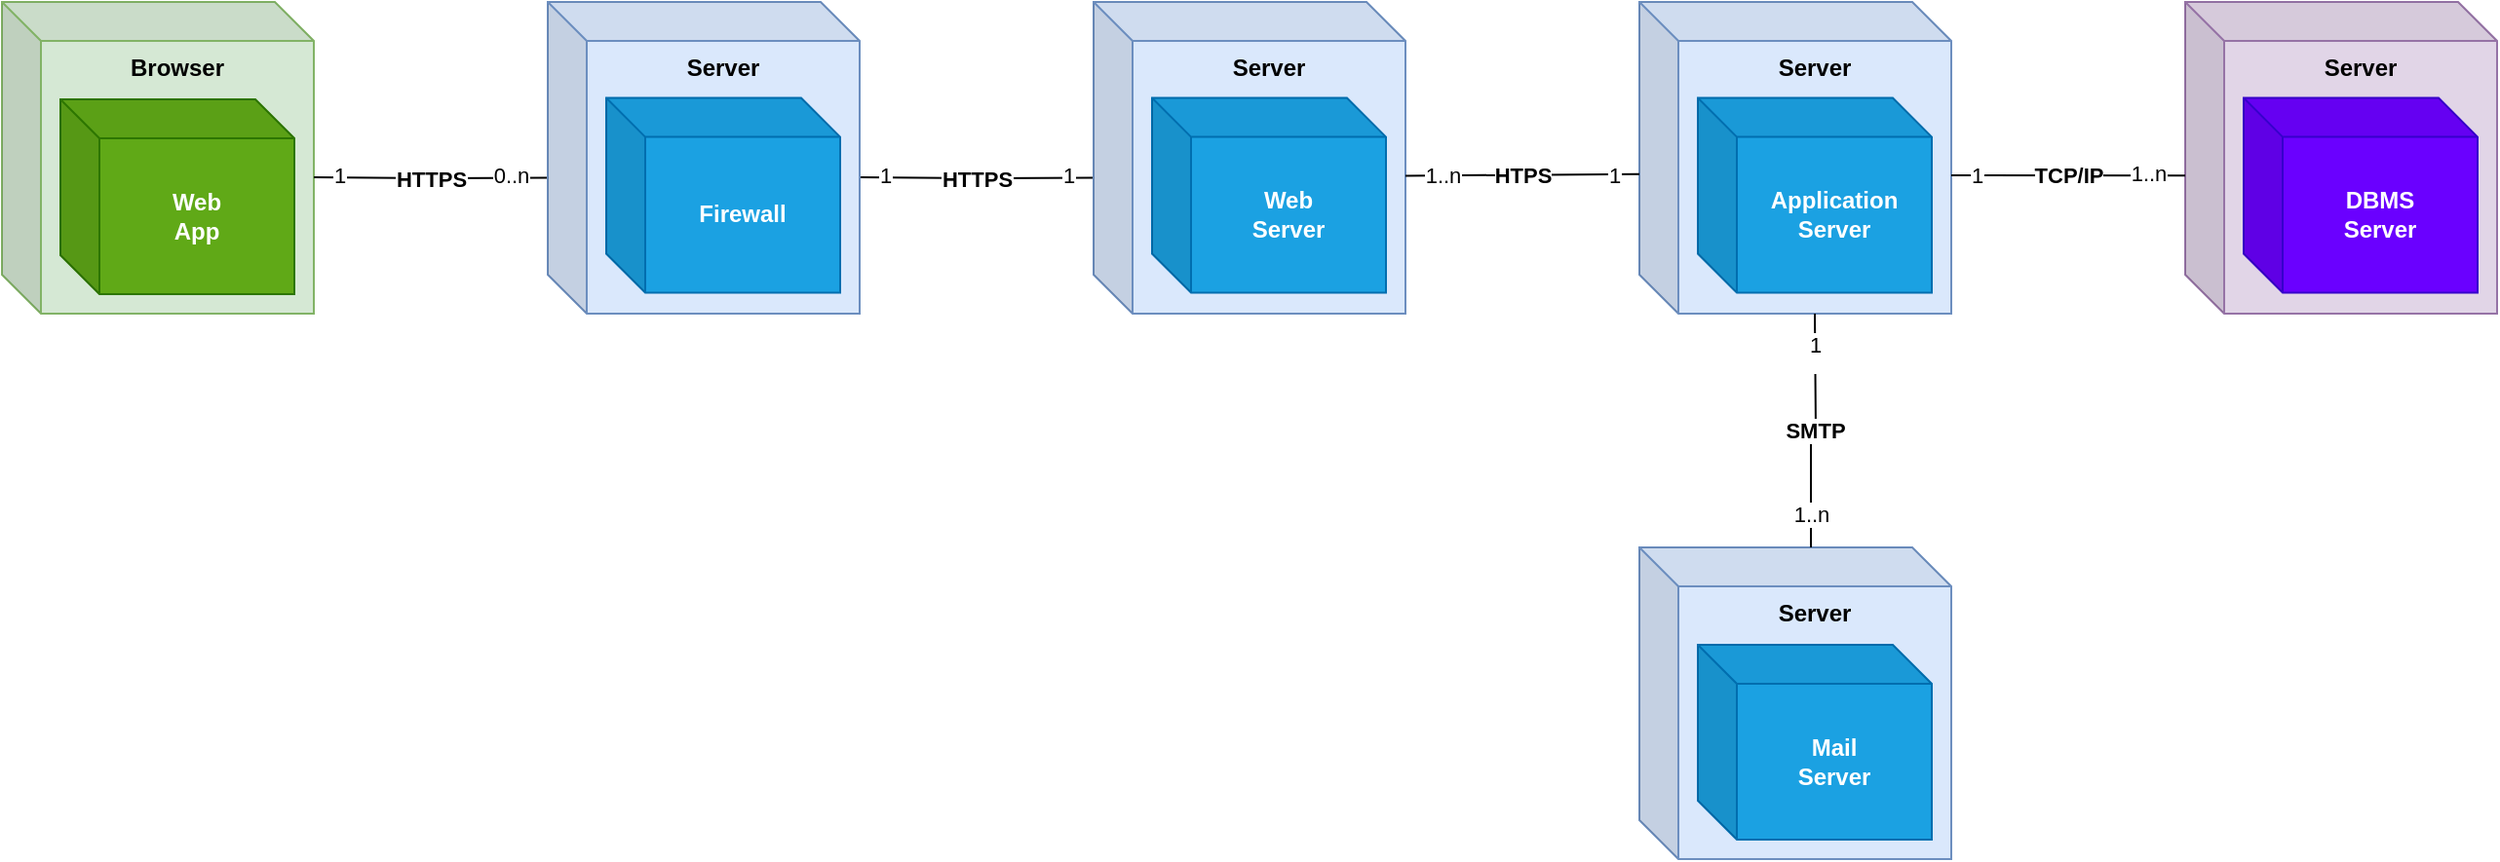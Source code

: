 <mxfile version="26.0.2">
  <diagram name="Page-1" id="yptXE0Pd9GMKNwMPnDEE">
    <mxGraphModel grid="1" page="1" gridSize="10" guides="1" tooltips="1" connect="1" arrows="1" fold="1" pageScale="1" pageWidth="827" pageHeight="1169" math="0" shadow="0">
      <root>
        <mxCell id="0" />
        <mxCell id="1" parent="0" />
        <mxCell id="eLgvvsJAykHKpLOrlby8-1" value="&lt;b&gt;Browser&lt;/b&gt;" style="shape=cube;whiteSpace=wrap;html=1;boundedLbl=1;backgroundOutline=1;darkOpacity=0.05;darkOpacity2=0.1;fillColor=#d5e8d4;strokeColor=#82b366;verticalAlign=top;" vertex="1" parent="1">
          <mxGeometry x="40" y="40" width="160" height="160" as="geometry" />
        </mxCell>
        <mxCell id="eLgvvsJAykHKpLOrlby8-7" value="&lt;b&gt;Web&lt;/b&gt;&lt;div&gt;&lt;b&gt;App&lt;/b&gt;&lt;/div&gt;" style="shape=cube;whiteSpace=wrap;html=1;boundedLbl=1;backgroundOutline=1;darkOpacity=0.05;darkOpacity2=0.1;fillColor=#60a917;strokeColor=#2D7600;fontColor=#ffffff;" vertex="1" parent="1">
          <mxGeometry x="70" y="90" width="120" height="100" as="geometry" />
        </mxCell>
        <mxCell id="c5ruMtrLdaXCnZveFurz-46" style="edgeStyle=orthogonalEdgeStyle;rounded=0;orthogonalLoop=1;jettySize=auto;html=1;exitX=0;exitY=0;exitDx=200;exitDy=100;exitPerimeter=0;entryX=0;entryY=0.557;entryDx=0;entryDy=0;entryPerimeter=0;endArrow=none;endFill=0;" edge="1" parent="1">
          <mxGeometry relative="1" as="geometry">
            <mxPoint x="480" y="129.97" as="sourcePoint" />
            <mxPoint x="600.0" y="130.23" as="targetPoint" />
          </mxGeometry>
        </mxCell>
        <mxCell id="c5ruMtrLdaXCnZveFurz-47" value="1" style="edgeLabel;html=1;align=center;verticalAlign=middle;resizable=0;points=[];" connectable="0" vertex="1" parent="c5ruMtrLdaXCnZveFurz-46">
          <mxGeometry x="-0.784" relative="1" as="geometry">
            <mxPoint y="-1" as="offset" />
          </mxGeometry>
        </mxCell>
        <mxCell id="c5ruMtrLdaXCnZveFurz-48" value="HTTPS" style="edgeLabel;html=1;align=center;verticalAlign=middle;resizable=0;points=[];fontStyle=1" connectable="0" vertex="1" parent="c5ruMtrLdaXCnZveFurz-46">
          <mxGeometry x="-0.131" relative="1" as="geometry">
            <mxPoint x="8" as="offset" />
          </mxGeometry>
        </mxCell>
        <mxCell id="c5ruMtrLdaXCnZveFurz-49" value="&lt;b&gt;Server&lt;/b&gt;" style="shape=cube;whiteSpace=wrap;html=1;boundedLbl=1;backgroundOutline=1;darkOpacity=0.05;darkOpacity2=0.1;fillColor=#dae8fc;strokeColor=#6c8ebf;verticalAlign=top;" vertex="1" parent="1">
          <mxGeometry x="600" y="40" width="160" height="160" as="geometry" />
        </mxCell>
        <mxCell id="c5ruMtrLdaXCnZveFurz-50" value="&lt;b&gt;Web&lt;/b&gt;&lt;div&gt;&lt;b&gt;Server&lt;/b&gt;&lt;/div&gt;" style="shape=cube;whiteSpace=wrap;html=1;boundedLbl=1;backgroundOutline=1;darkOpacity=0.05;darkOpacity2=0.1;fillColor=#1ba1e2;strokeColor=#006EAF;fontColor=#ffffff;" vertex="1" parent="1">
          <mxGeometry x="630" y="89.27" width="120" height="100" as="geometry" />
        </mxCell>
        <mxCell id="c5ruMtrLdaXCnZveFurz-51" value="&lt;b&gt;Server&lt;/b&gt;" style="shape=cube;whiteSpace=wrap;html=1;boundedLbl=1;backgroundOutline=1;darkOpacity=0.05;darkOpacity2=0.1;fillColor=#dae8fc;strokeColor=#6c8ebf;verticalAlign=top;" vertex="1" parent="1">
          <mxGeometry x="880" y="40" width="160" height="160" as="geometry" />
        </mxCell>
        <mxCell id="c5ruMtrLdaXCnZveFurz-52" value="&lt;b&gt;Application&lt;/b&gt;&lt;div&gt;&lt;b&gt;Server&lt;/b&gt;&lt;/div&gt;" style="shape=cube;whiteSpace=wrap;html=1;boundedLbl=1;backgroundOutline=1;darkOpacity=0.05;darkOpacity2=0.1;fillColor=#1ba1e2;strokeColor=#006EAF;fontColor=#ffffff;" vertex="1" parent="1">
          <mxGeometry x="910" y="89.27" width="120" height="100" as="geometry" />
        </mxCell>
        <mxCell id="c5ruMtrLdaXCnZveFurz-53" value="&lt;b&gt;Server&lt;/b&gt;" style="shape=cube;whiteSpace=wrap;html=1;boundedLbl=1;backgroundOutline=1;darkOpacity=0.05;darkOpacity2=0.1;fillColor=#dae8fc;strokeColor=#6c8ebf;verticalAlign=top;" vertex="1" parent="1">
          <mxGeometry x="880" y="320" width="160" height="160" as="geometry" />
        </mxCell>
        <mxCell id="c5ruMtrLdaXCnZveFurz-54" value="&lt;b&gt;Mail&lt;/b&gt;&lt;div&gt;&lt;b&gt;Server&lt;/b&gt;&lt;/div&gt;" style="shape=cube;whiteSpace=wrap;html=1;boundedLbl=1;backgroundOutline=1;darkOpacity=0.05;darkOpacity2=0.1;fillColor=#1ba1e2;strokeColor=#006EAF;fontColor=#ffffff;" vertex="1" parent="1">
          <mxGeometry x="910" y="370" width="120" height="100" as="geometry" />
        </mxCell>
        <mxCell id="c5ruMtrLdaXCnZveFurz-55" value="&lt;b&gt;Server&lt;/b&gt;" style="shape=cube;whiteSpace=wrap;html=1;boundedLbl=1;backgroundOutline=1;darkOpacity=0.05;darkOpacity2=0.1;fillColor=#e1d5e7;strokeColor=#9673a6;verticalAlign=top;" vertex="1" parent="1">
          <mxGeometry x="1160" y="40" width="160" height="160" as="geometry" />
        </mxCell>
        <mxCell id="c5ruMtrLdaXCnZveFurz-56" value="&lt;b&gt;DBMS&lt;/b&gt;&lt;div&gt;&lt;b&gt;Server&lt;/b&gt;&lt;/div&gt;" style="shape=cube;whiteSpace=wrap;html=1;boundedLbl=1;backgroundOutline=1;darkOpacity=0.05;darkOpacity2=0.1;fillColor=#6a00ff;strokeColor=#3700CC;fontColor=#ffffff;" vertex="1" parent="1">
          <mxGeometry x="1190" y="89.27" width="120" height="100" as="geometry" />
        </mxCell>
        <mxCell id="c5ruMtrLdaXCnZveFurz-57" value="&lt;b&gt;HTPS&lt;/b&gt;" style="edgeStyle=orthogonalEdgeStyle;rounded=0;orthogonalLoop=1;jettySize=auto;html=1;entryX=0;entryY=0.557;entryDx=0;entryDy=0;entryPerimeter=0;endArrow=none;endFill=0;" edge="1" parent="1">
          <mxGeometry x="-0.003" relative="1" as="geometry">
            <mxPoint as="offset" />
            <mxPoint x="760" y="129.24" as="sourcePoint" />
            <mxPoint x="880" y="128.36" as="targetPoint" />
            <Array as="points">
              <mxPoint x="760" y="129.24" />
              <mxPoint x="821" y="129.24" />
            </Array>
          </mxGeometry>
        </mxCell>
        <mxCell id="c5ruMtrLdaXCnZveFurz-58" value="1..n" style="edgeLabel;html=1;align=center;verticalAlign=middle;resizable=0;points=[];" connectable="0" vertex="1" parent="c5ruMtrLdaXCnZveFurz-57">
          <mxGeometry x="-0.619" relative="1" as="geometry">
            <mxPoint x="-4" as="offset" />
          </mxGeometry>
        </mxCell>
        <mxCell id="c5ruMtrLdaXCnZveFurz-59" value="1" style="edgeLabel;html=1;align=center;verticalAlign=middle;resizable=0;points=[];" connectable="0" vertex="1" parent="c5ruMtrLdaXCnZveFurz-57">
          <mxGeometry x="0.776" relative="1" as="geometry">
            <mxPoint as="offset" />
          </mxGeometry>
        </mxCell>
        <mxCell id="c5ruMtrLdaXCnZveFurz-60" value="1" style="edgeLabel;html=1;align=center;verticalAlign=middle;resizable=0;points=[];" connectable="0" vertex="1" parent="1">
          <mxGeometry x="586.714" y="129.243" as="geometry" />
        </mxCell>
        <mxCell id="c5ruMtrLdaXCnZveFurz-61" style="edgeStyle=orthogonalEdgeStyle;rounded=0;orthogonalLoop=1;jettySize=auto;html=1;entryX=0;entryY=0.557;entryDx=0;entryDy=0;entryPerimeter=0;endArrow=none;endFill=0;" edge="1" parent="1" target="c5ruMtrLdaXCnZveFurz-55">
          <mxGeometry relative="1" as="geometry">
            <mxPoint x="1040" y="129" as="sourcePoint" />
            <Array as="points">
              <mxPoint x="1040" y="129" />
            </Array>
          </mxGeometry>
        </mxCell>
        <mxCell id="c5ruMtrLdaXCnZveFurz-62" value="1" style="edgeLabel;html=1;align=center;verticalAlign=middle;resizable=0;points=[];" connectable="0" vertex="1" parent="c5ruMtrLdaXCnZveFurz-61">
          <mxGeometry x="-0.619" y="1" relative="1" as="geometry">
            <mxPoint x="-10" y="1" as="offset" />
          </mxGeometry>
        </mxCell>
        <mxCell id="c5ruMtrLdaXCnZveFurz-63" value="1..n" style="edgeLabel;html=1;align=center;verticalAlign=middle;resizable=0;points=[];" connectable="0" vertex="1" parent="c5ruMtrLdaXCnZveFurz-61">
          <mxGeometry x="0.669" y="-1" relative="1" as="geometry">
            <mxPoint x="1" y="-2" as="offset" />
          </mxGeometry>
        </mxCell>
        <mxCell id="c5ruMtrLdaXCnZveFurz-64" value="&lt;b&gt;TCP/IP&lt;/b&gt;" style="edgeLabel;html=1;align=center;verticalAlign=middle;resizable=0;points=[];" connectable="0" vertex="1" parent="c5ruMtrLdaXCnZveFurz-61">
          <mxGeometry x="-0.159" relative="1" as="geometry">
            <mxPoint x="9" as="offset" />
          </mxGeometry>
        </mxCell>
        <mxCell id="c5ruMtrLdaXCnZveFurz-65" style="edgeStyle=orthogonalEdgeStyle;rounded=0;orthogonalLoop=1;jettySize=auto;html=1;exitX=0;exitY=0;exitDx=110;exitDy=180;exitPerimeter=0;entryX=0.55;entryY=0;entryDx=0;entryDy=0;entryPerimeter=0;endArrow=none;endFill=0;" edge="1" parent="1" target="c5ruMtrLdaXCnZveFurz-53">
          <mxGeometry relative="1" as="geometry">
            <mxPoint x="970" y="200" as="sourcePoint" />
          </mxGeometry>
        </mxCell>
        <mxCell id="c5ruMtrLdaXCnZveFurz-66" value="`" style="edgeLabel;html=1;align=center;verticalAlign=middle;resizable=0;points=[];" connectable="0" vertex="1" parent="c5ruMtrLdaXCnZveFurz-65">
          <mxGeometry x="-0.608" relative="1" as="geometry">
            <mxPoint as="offset" />
          </mxGeometry>
        </mxCell>
        <mxCell id="c5ruMtrLdaXCnZveFurz-67" value="1" style="edgeLabel;html=1;align=center;verticalAlign=middle;resizable=0;points=[];" connectable="0" vertex="1" parent="c5ruMtrLdaXCnZveFurz-65">
          <mxGeometry x="-0.608" y="-2" relative="1" as="geometry">
            <mxPoint x="2" y="-8" as="offset" />
          </mxGeometry>
        </mxCell>
        <mxCell id="c5ruMtrLdaXCnZveFurz-68" value="1..n" style="edgeLabel;html=1;align=center;verticalAlign=middle;resizable=0;points=[];" connectable="0" vertex="1" parent="c5ruMtrLdaXCnZveFurz-65">
          <mxGeometry x="0.701" y="-1" relative="1" as="geometry">
            <mxPoint x="1" y="1" as="offset" />
          </mxGeometry>
        </mxCell>
        <mxCell id="c5ruMtrLdaXCnZveFurz-69" value="&lt;b&gt;SMTP&lt;/b&gt;" style="edgeLabel;html=1;align=center;verticalAlign=middle;resizable=0;points=[];" connectable="0" vertex="1" parent="c5ruMtrLdaXCnZveFurz-65">
          <mxGeometry x="-0.007" y="-1" relative="1" as="geometry">
            <mxPoint as="offset" />
          </mxGeometry>
        </mxCell>
        <mxCell id="c5ruMtrLdaXCnZveFurz-70" style="edgeStyle=orthogonalEdgeStyle;rounded=0;orthogonalLoop=1;jettySize=auto;html=1;exitX=0;exitY=0;exitDx=200;exitDy=100;exitPerimeter=0;entryX=0;entryY=0.557;entryDx=0;entryDy=0;entryPerimeter=0;endArrow=none;endFill=0;" edge="1" parent="1">
          <mxGeometry relative="1" as="geometry">
            <mxPoint x="200" y="129.97" as="sourcePoint" />
            <mxPoint x="320.0" y="130.23" as="targetPoint" />
          </mxGeometry>
        </mxCell>
        <mxCell id="c5ruMtrLdaXCnZveFurz-71" value="1" style="edgeLabel;html=1;align=center;verticalAlign=middle;resizable=0;points=[];" connectable="0" vertex="1" parent="c5ruMtrLdaXCnZveFurz-70">
          <mxGeometry x="-0.784" relative="1" as="geometry">
            <mxPoint y="-1" as="offset" />
          </mxGeometry>
        </mxCell>
        <mxCell id="c5ruMtrLdaXCnZveFurz-72" value="HTTPS" style="edgeLabel;html=1;align=center;verticalAlign=middle;resizable=0;points=[];fontStyle=1" connectable="0" vertex="1" parent="c5ruMtrLdaXCnZveFurz-70">
          <mxGeometry x="-0.131" relative="1" as="geometry">
            <mxPoint x="8" as="offset" />
          </mxGeometry>
        </mxCell>
        <mxCell id="c5ruMtrLdaXCnZveFurz-73" value="&lt;b&gt;Server&lt;/b&gt;" style="shape=cube;whiteSpace=wrap;html=1;boundedLbl=1;backgroundOutline=1;darkOpacity=0.05;darkOpacity2=0.1;fillColor=#dae8fc;strokeColor=#6c8ebf;verticalAlign=top;" vertex="1" parent="1">
          <mxGeometry x="320" y="40" width="160" height="160" as="geometry" />
        </mxCell>
        <mxCell id="c5ruMtrLdaXCnZveFurz-74" value="&lt;b&gt;Firewall&lt;/b&gt;" style="shape=cube;whiteSpace=wrap;html=1;boundedLbl=1;backgroundOutline=1;darkOpacity=0.05;darkOpacity2=0.1;fillColor=#1ba1e2;strokeColor=#006EAF;fontColor=#ffffff;" vertex="1" parent="1">
          <mxGeometry x="350" y="89.27" width="120" height="100" as="geometry" />
        </mxCell>
        <mxCell id="c5ruMtrLdaXCnZveFurz-75" value="0..n" style="edgeLabel;html=1;align=center;verticalAlign=middle;resizable=0;points=[];" connectable="0" vertex="1" parent="1">
          <mxGeometry x="300.714" y="129.243" as="geometry" />
        </mxCell>
      </root>
    </mxGraphModel>
  </diagram>
</mxfile>
